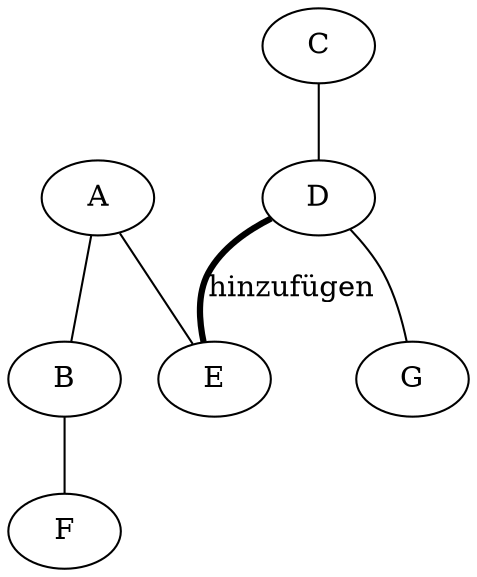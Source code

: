 graph Baum {
      A -- B
      C -- D
      A -- E
      B -- F
      D -- G
      D -- E [penwidth=3,label="hinzufügen"]
}